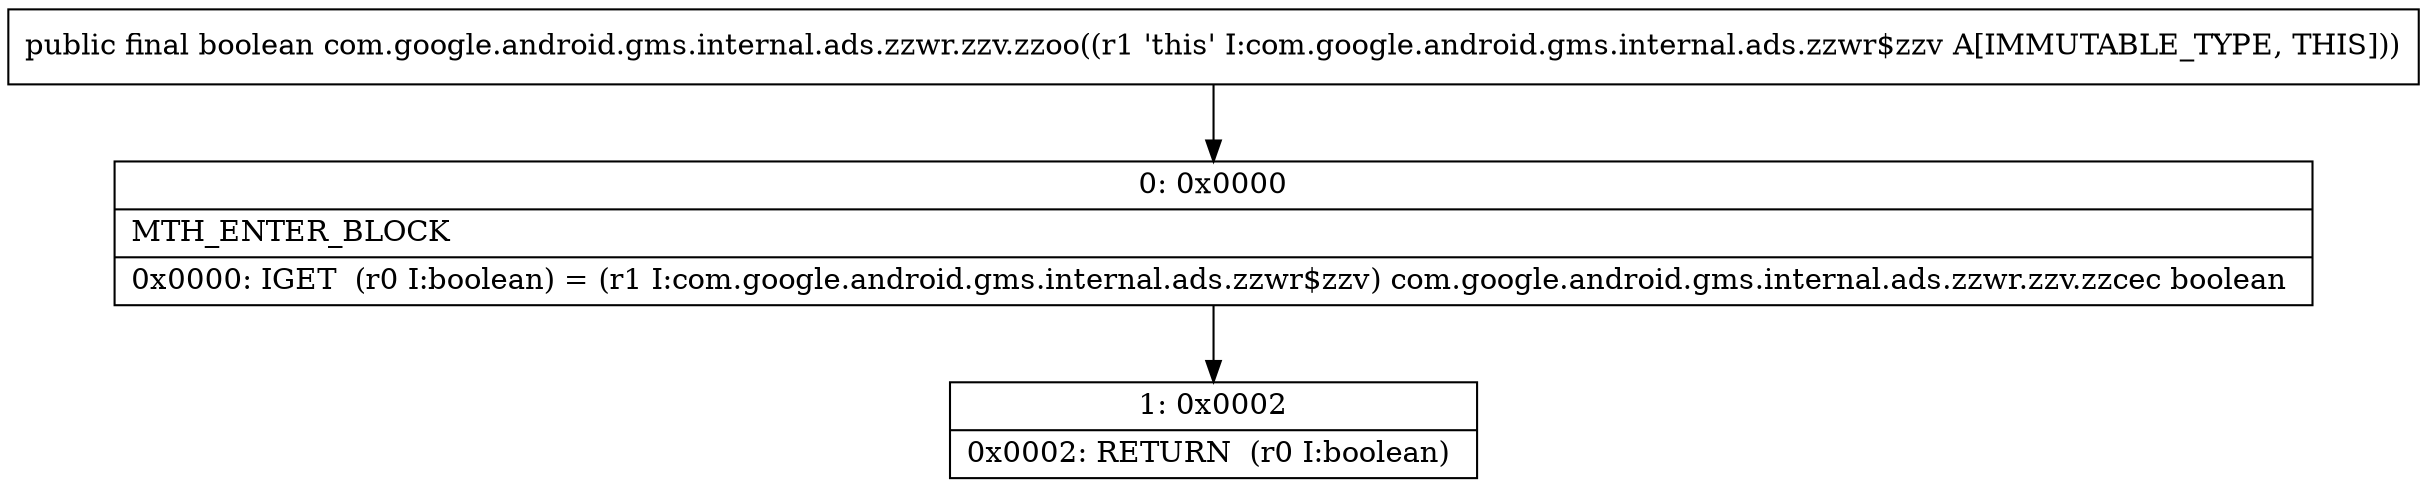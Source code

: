 digraph "CFG forcom.google.android.gms.internal.ads.zzwr.zzv.zzoo()Z" {
Node_0 [shape=record,label="{0\:\ 0x0000|MTH_ENTER_BLOCK\l|0x0000: IGET  (r0 I:boolean) = (r1 I:com.google.android.gms.internal.ads.zzwr$zzv) com.google.android.gms.internal.ads.zzwr.zzv.zzcec boolean \l}"];
Node_1 [shape=record,label="{1\:\ 0x0002|0x0002: RETURN  (r0 I:boolean) \l}"];
MethodNode[shape=record,label="{public final boolean com.google.android.gms.internal.ads.zzwr.zzv.zzoo((r1 'this' I:com.google.android.gms.internal.ads.zzwr$zzv A[IMMUTABLE_TYPE, THIS])) }"];
MethodNode -> Node_0;
Node_0 -> Node_1;
}

